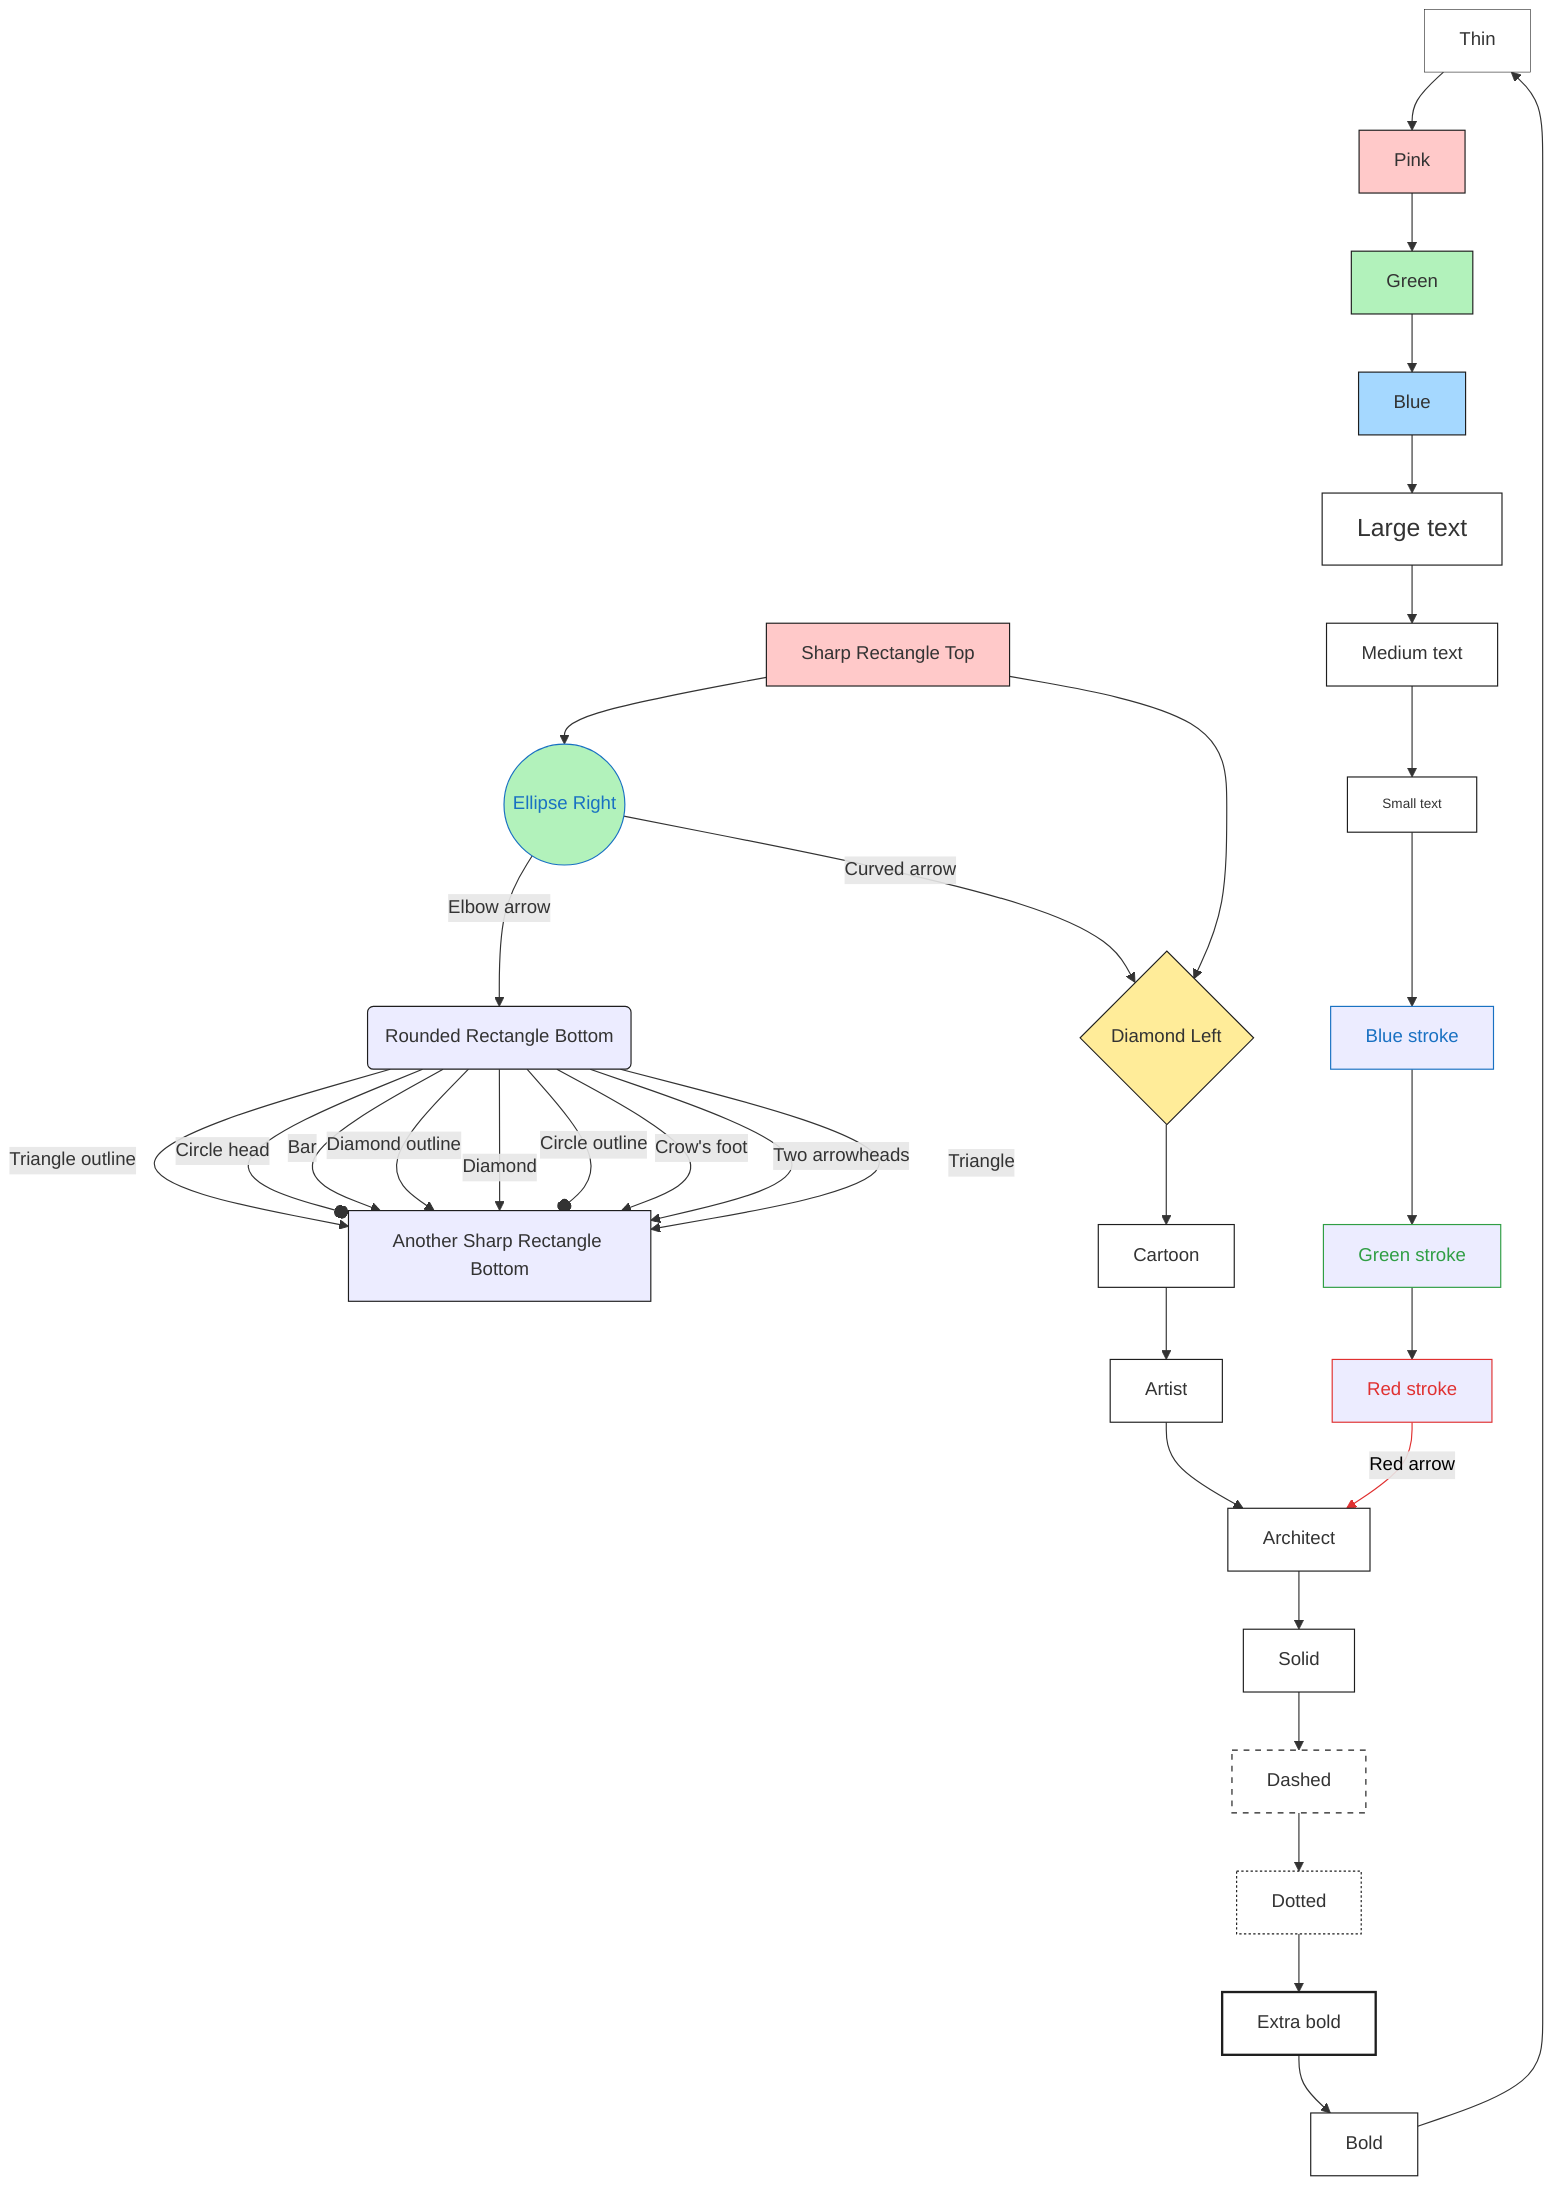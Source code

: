flowchart TD
N9["Thin"]
N17["Cartoon"]
N4["Dashed"]
N2(("Ellipse Right"))
N0["Sharp Rectangle Top"]
N16["Artist"]
N8["Extra bold"]
N7["Bold"]
N18["Architect"]
N10["Green"]
N3("Rounded Rectangle Bottom")
N14["Blue stroke"]
N1{"Diamond Left"}
N21["Large text"]
N5["Dotted"]
N6["Solid"]
N19["Another Sharp Rectangle Bottom"]
N20["Medium text"]
N15["Red stroke"]
N13["Green stroke"]
N12["Pink"]
N22["Small text"]
N11["Blue"]
N17 --> N16
N16 --> N18
N18 --> N6
N6 --> N4
N4 --> N5
N5 --> N8
N8 --> N7
N7 --> N9
N9 --> N12
N12 --> N10
N10 --> N11
N22 --> N14
N14 --> N13
N13 --> N15
N0 --> N2
N2 -->|"Elbow arrow"| N3
N2 -->|"Curved arrow"| N1
N0 --> N1
N1 --> N17
N3 -->|"Triangle outline"| N19
N3 --o|"Circle head"| N19
N3 -->|"Bar"| N19
N3 -->|"Diamond outline"| N19
N3 -->|"Diamond"| N19
N3 --o|"Circle outline"| N19
N3 -->|"Crow's foot"| N19
N15 -->|"Red arrow"| N18
N3 -->|"Two arrowheads"| N19
N3 -->|"Triangle"| N19
N21 --> N20
N20 --> N22
N11 --> N21
style N9 stroke:#1e1e1e,stroke-width:0.5,fill:#ffffff;
style N17 stroke:#1e1e1e,fill:#ffffff;
style N4 stroke-dasharray: 5 5,stroke:#1e1e1e,fill:#ffffff;
style N2 stroke:#1971c2,fill:#b2f2bb,color:#1971c2;
style N0 stroke:#1e1e1e,fill:#ffc9c9;
style N16 stroke:#1e1e1e,fill:#ffffff;
style N8 stroke:#1e1e1e,stroke-width:2,fill:#ffffff;
style N7 stroke:#1e1e1e,fill:#ffffff;
style N18 stroke:#1e1e1e,fill:#ffffff;
style N10 stroke:#1e1e1e,fill:#b2f2bb;
style N3 stroke:#1e1e1e;
style N14 stroke:#1971c2,color:#1971c2;
style N1 stroke:#1e1e1e,fill:#ffec99;
style N21 stroke:#1e1e1e,fill:#ffffff,font-size:110%;
style N5 stroke-dasharray: 2 2,stroke:#1e1e1e,fill:#ffffff;
style N6 stroke:#1e1e1e,fill:#ffffff;
style N19 stroke:#1e1e1e;
style N20 stroke:#1e1e1e,fill:#ffffff;
style N15 stroke:#e03131,color:#e03131;
style N13 stroke:#2f9e44,color:#2f9e44;
style N12 stroke:#1e1e1e,fill:#ffc9c9;
style N22 stroke:#1e1e1e,fill:#ffffff,font-size:90%;
style N11 stroke:#1e1e1e,fill:#a5d8ff;
linkStyle 26 stroke:#e03131,color:black;